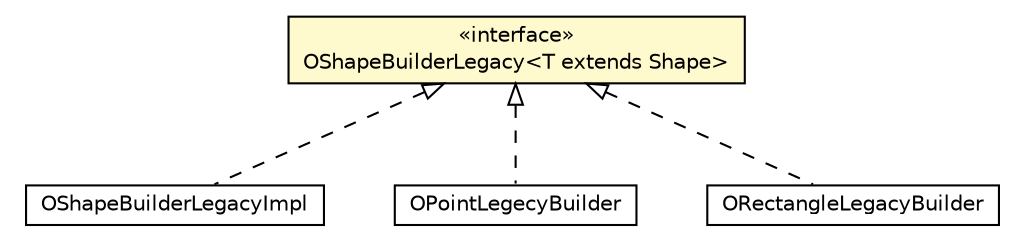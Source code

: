 #!/usr/local/bin/dot
#
# Class diagram 
# Generated by UMLGraph version R5_6-24-gf6e263 (http://www.umlgraph.org/)
#

digraph G {
	edge [fontname="Helvetica",fontsize=10,labelfontname="Helvetica",labelfontsize=10];
	node [fontname="Helvetica",fontsize=10,shape=plaintext];
	nodesep=0.25;
	ranksep=0.5;
	// com.orientechnologies.spatial.shape.legacy.OShapeBuilderLegacyImpl
	c6762511 [label=<<table title="com.orientechnologies.spatial.shape.legacy.OShapeBuilderLegacyImpl" border="0" cellborder="1" cellspacing="0" cellpadding="2" port="p" href="./OShapeBuilderLegacyImpl.html">
		<tr><td><table border="0" cellspacing="0" cellpadding="1">
<tr><td align="center" balign="center"> OShapeBuilderLegacyImpl </td></tr>
		</table></td></tr>
		</table>>, URL="./OShapeBuilderLegacyImpl.html", fontname="Helvetica", fontcolor="black", fontsize=10.0];
	// com.orientechnologies.spatial.shape.legacy.OPointLegecyBuilder
	c6762512 [label=<<table title="com.orientechnologies.spatial.shape.legacy.OPointLegecyBuilder" border="0" cellborder="1" cellspacing="0" cellpadding="2" port="p" href="./OPointLegecyBuilder.html">
		<tr><td><table border="0" cellspacing="0" cellpadding="1">
<tr><td align="center" balign="center"> OPointLegecyBuilder </td></tr>
		</table></td></tr>
		</table>>, URL="./OPointLegecyBuilder.html", fontname="Helvetica", fontcolor="black", fontsize=10.0];
	// com.orientechnologies.spatial.shape.legacy.OShapeBuilderLegacy<T extends org.locationtech.spatial4j.shape.Shape>
	c6762513 [label=<<table title="com.orientechnologies.spatial.shape.legacy.OShapeBuilderLegacy" border="0" cellborder="1" cellspacing="0" cellpadding="2" port="p" bgcolor="lemonChiffon" href="./OShapeBuilderLegacy.html">
		<tr><td><table border="0" cellspacing="0" cellpadding="1">
<tr><td align="center" balign="center"> &#171;interface&#187; </td></tr>
<tr><td align="center" balign="center"> OShapeBuilderLegacy&lt;T extends Shape&gt; </td></tr>
		</table></td></tr>
		</table>>, URL="./OShapeBuilderLegacy.html", fontname="Helvetica", fontcolor="black", fontsize=10.0];
	// com.orientechnologies.spatial.shape.legacy.ORectangleLegacyBuilder
	c6762514 [label=<<table title="com.orientechnologies.spatial.shape.legacy.ORectangleLegacyBuilder" border="0" cellborder="1" cellspacing="0" cellpadding="2" port="p" href="./ORectangleLegacyBuilder.html">
		<tr><td><table border="0" cellspacing="0" cellpadding="1">
<tr><td align="center" balign="center"> ORectangleLegacyBuilder </td></tr>
		</table></td></tr>
		</table>>, URL="./ORectangleLegacyBuilder.html", fontname="Helvetica", fontcolor="black", fontsize=10.0];
	//com.orientechnologies.spatial.shape.legacy.OShapeBuilderLegacyImpl implements com.orientechnologies.spatial.shape.legacy.OShapeBuilderLegacy<T extends org.locationtech.spatial4j.shape.Shape>
	c6762513:p -> c6762511:p [dir=back,arrowtail=empty,style=dashed];
	//com.orientechnologies.spatial.shape.legacy.OPointLegecyBuilder implements com.orientechnologies.spatial.shape.legacy.OShapeBuilderLegacy<T extends org.locationtech.spatial4j.shape.Shape>
	c6762513:p -> c6762512:p [dir=back,arrowtail=empty,style=dashed];
	//com.orientechnologies.spatial.shape.legacy.ORectangleLegacyBuilder implements com.orientechnologies.spatial.shape.legacy.OShapeBuilderLegacy<T extends org.locationtech.spatial4j.shape.Shape>
	c6762513:p -> c6762514:p [dir=back,arrowtail=empty,style=dashed];
}

